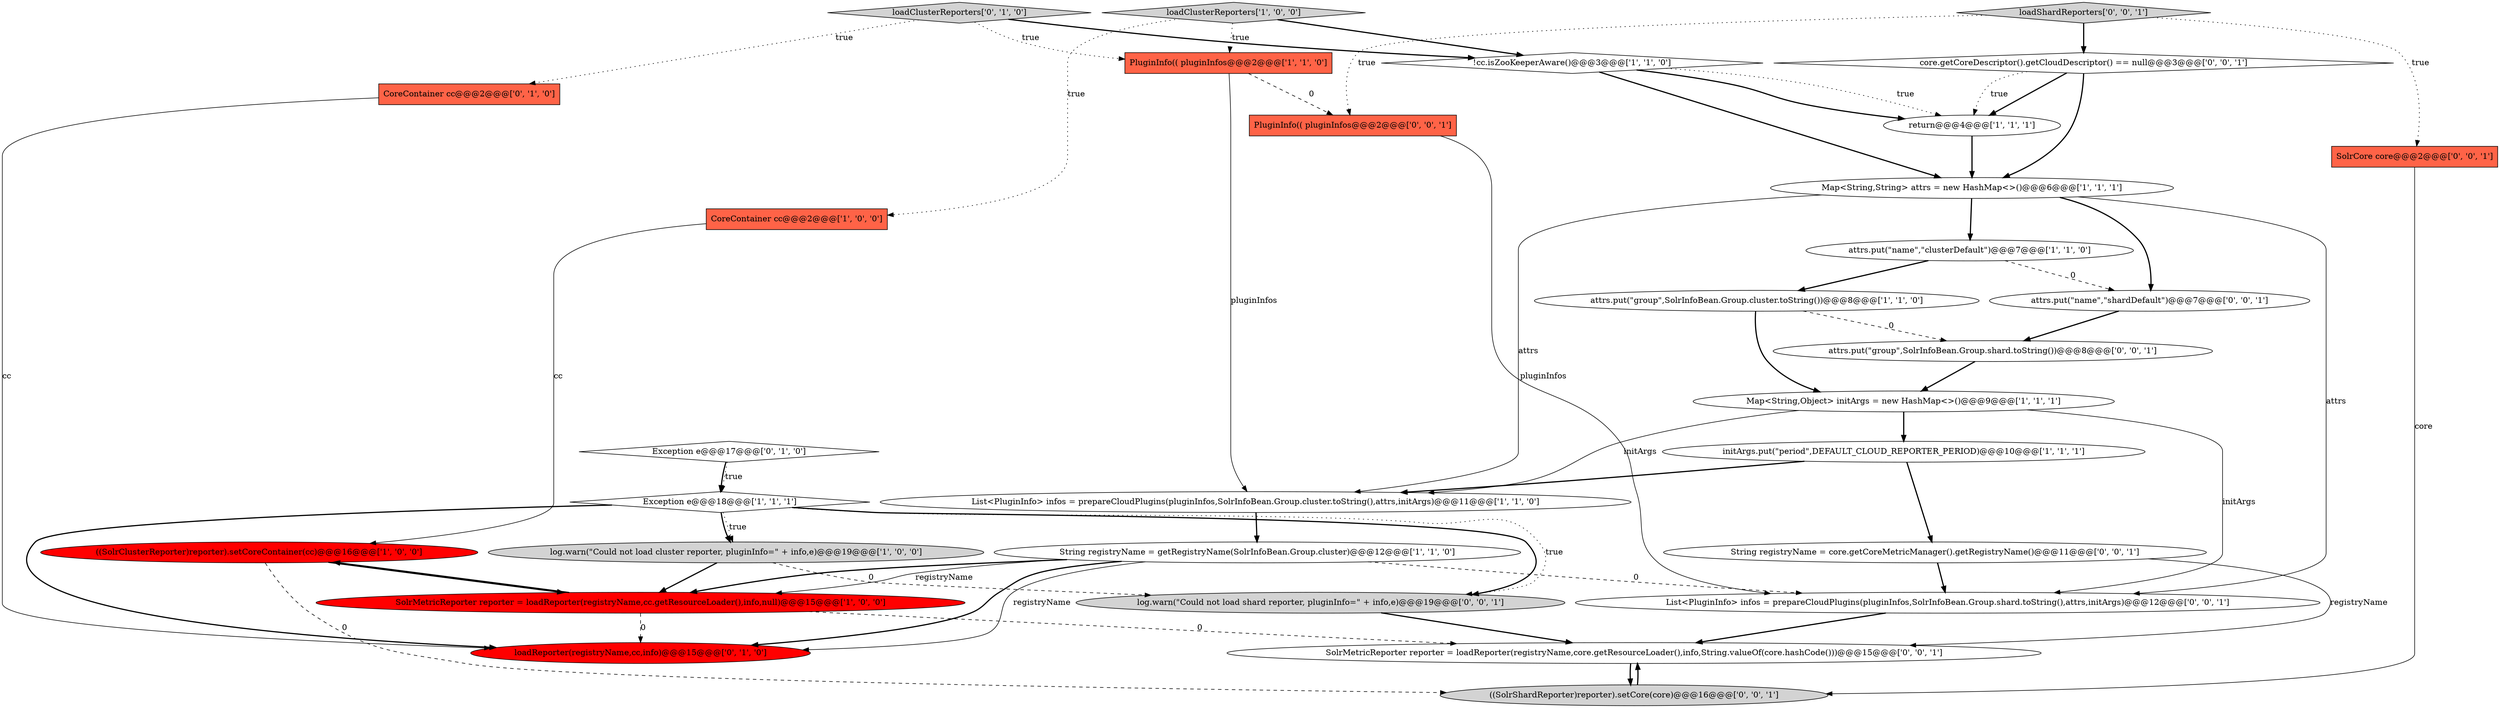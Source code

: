 digraph {
21 [style = filled, label = "List<PluginInfo> infos = prepareCloudPlugins(pluginInfos,SolrInfoBean.Group.shard.toString(),attrs,initArgs)@@@12@@@['0', '0', '1']", fillcolor = white, shape = ellipse image = "AAA0AAABBB3BBB"];
8 [style = filled, label = "Map<String,String> attrs = new HashMap<>()@@@6@@@['1', '1', '1']", fillcolor = white, shape = ellipse image = "AAA0AAABBB1BBB"];
13 [style = filled, label = "((SolrClusterReporter)reporter).setCoreContainer(cc)@@@16@@@['1', '0', '0']", fillcolor = red, shape = ellipse image = "AAA1AAABBB1BBB"];
22 [style = filled, label = "((SolrShardReporter)reporter).setCore(core)@@@16@@@['0', '0', '1']", fillcolor = lightgray, shape = ellipse image = "AAA0AAABBB3BBB"];
23 [style = filled, label = "loadShardReporters['0', '0', '1']", fillcolor = lightgray, shape = diamond image = "AAA0AAABBB3BBB"];
25 [style = filled, label = "String registryName = core.getCoreMetricManager().getRegistryName()@@@11@@@['0', '0', '1']", fillcolor = white, shape = ellipse image = "AAA0AAABBB3BBB"];
27 [style = filled, label = "SolrCore core@@@2@@@['0', '0', '1']", fillcolor = tomato, shape = box image = "AAA0AAABBB3BBB"];
17 [style = filled, label = "loadReporter(registryName,cc,info)@@@15@@@['0', '1', '0']", fillcolor = red, shape = ellipse image = "AAA1AAABBB2BBB"];
0 [style = filled, label = "initArgs.put(\"period\",DEFAULT_CLOUD_REPORTER_PERIOD)@@@10@@@['1', '1', '1']", fillcolor = white, shape = ellipse image = "AAA0AAABBB1BBB"];
10 [style = filled, label = "CoreContainer cc@@@2@@@['1', '0', '0']", fillcolor = tomato, shape = box image = "AAA0AAABBB1BBB"];
12 [style = filled, label = "PluginInfo(( pluginInfos@@@2@@@['1', '1', '0']", fillcolor = tomato, shape = box image = "AAA0AAABBB1BBB"];
19 [style = filled, label = "CoreContainer cc@@@2@@@['0', '1', '0']", fillcolor = tomato, shape = box image = "AAA0AAABBB2BBB"];
16 [style = filled, label = "loadClusterReporters['0', '1', '0']", fillcolor = lightgray, shape = diamond image = "AAA0AAABBB2BBB"];
28 [style = filled, label = "SolrMetricReporter reporter = loadReporter(registryName,core.getResourceLoader(),info,String.valueOf(core.hashCode()))@@@15@@@['0', '0', '1']", fillcolor = white, shape = ellipse image = "AAA0AAABBB3BBB"];
2 [style = filled, label = "List<PluginInfo> infos = prepareCloudPlugins(pluginInfos,SolrInfoBean.Group.cluster.toString(),attrs,initArgs)@@@11@@@['1', '1', '0']", fillcolor = white, shape = ellipse image = "AAA0AAABBB1BBB"];
6 [style = filled, label = "return@@@4@@@['1', '1', '1']", fillcolor = white, shape = ellipse image = "AAA0AAABBB1BBB"];
3 [style = filled, label = "log.warn(\"Could not load cluster reporter, pluginInfo=\" + info,e)@@@19@@@['1', '0', '0']", fillcolor = lightgray, shape = ellipse image = "AAA0AAABBB1BBB"];
9 [style = filled, label = "loadClusterReporters['1', '0', '0']", fillcolor = lightgray, shape = diamond image = "AAA0AAABBB1BBB"];
20 [style = filled, label = "attrs.put(\"group\",SolrInfoBean.Group.shard.toString())@@@8@@@['0', '0', '1']", fillcolor = white, shape = ellipse image = "AAA0AAABBB3BBB"];
11 [style = filled, label = "Map<String,Object> initArgs = new HashMap<>()@@@9@@@['1', '1', '1']", fillcolor = white, shape = ellipse image = "AAA0AAABBB1BBB"];
30 [style = filled, label = "PluginInfo(( pluginInfos@@@2@@@['0', '0', '1']", fillcolor = tomato, shape = box image = "AAA0AAABBB3BBB"];
18 [style = filled, label = "Exception e@@@17@@@['0', '1', '0']", fillcolor = white, shape = diamond image = "AAA0AAABBB2BBB"];
24 [style = filled, label = "attrs.put(\"name\",\"shardDefault\")@@@7@@@['0', '0', '1']", fillcolor = white, shape = ellipse image = "AAA0AAABBB3BBB"];
5 [style = filled, label = "String registryName = getRegistryName(SolrInfoBean.Group.cluster)@@@12@@@['1', '1', '0']", fillcolor = white, shape = ellipse image = "AAA0AAABBB1BBB"];
14 [style = filled, label = "Exception e@@@18@@@['1', '1', '1']", fillcolor = white, shape = diamond image = "AAA0AAABBB1BBB"];
7 [style = filled, label = "!cc.isZooKeeperAware()@@@3@@@['1', '1', '0']", fillcolor = white, shape = diamond image = "AAA0AAABBB1BBB"];
26 [style = filled, label = "core.getCoreDescriptor().getCloudDescriptor() == null@@@3@@@['0', '0', '1']", fillcolor = white, shape = diamond image = "AAA0AAABBB3BBB"];
29 [style = filled, label = "log.warn(\"Could not load shard reporter, pluginInfo=\" + info,e)@@@19@@@['0', '0', '1']", fillcolor = lightgray, shape = ellipse image = "AAA0AAABBB3BBB"];
4 [style = filled, label = "attrs.put(\"group\",SolrInfoBean.Group.cluster.toString())@@@8@@@['1', '1', '0']", fillcolor = white, shape = ellipse image = "AAA0AAABBB1BBB"];
1 [style = filled, label = "attrs.put(\"name\",\"clusterDefault\")@@@7@@@['1', '1', '0']", fillcolor = white, shape = ellipse image = "AAA0AAABBB1BBB"];
15 [style = filled, label = "SolrMetricReporter reporter = loadReporter(registryName,cc.getResourceLoader(),info,null)@@@15@@@['1', '0', '0']", fillcolor = red, shape = ellipse image = "AAA1AAABBB1BBB"];
3->29 [style = dashed, label="0"];
16->19 [style = dotted, label="true"];
14->3 [style = bold, label=""];
7->6 [style = dotted, label="true"];
1->4 [style = bold, label=""];
9->12 [style = dotted, label="true"];
15->13 [style = bold, label=""];
16->12 [style = dotted, label="true"];
15->28 [style = dashed, label="0"];
0->2 [style = bold, label=""];
27->22 [style = solid, label="core"];
16->7 [style = bold, label=""];
23->26 [style = bold, label=""];
23->30 [style = dotted, label="true"];
5->15 [style = bold, label=""];
14->17 [style = bold, label=""];
26->8 [style = bold, label=""];
3->15 [style = bold, label=""];
5->17 [style = solid, label="registryName"];
22->28 [style = bold, label=""];
12->30 [style = dashed, label="0"];
9->7 [style = bold, label=""];
7->8 [style = bold, label=""];
5->17 [style = bold, label=""];
26->6 [style = bold, label=""];
18->14 [style = dotted, label="true"];
10->13 [style = solid, label="cc"];
21->28 [style = bold, label=""];
11->2 [style = solid, label="initArgs"];
24->20 [style = bold, label=""];
29->28 [style = bold, label=""];
8->1 [style = bold, label=""];
11->0 [style = bold, label=""];
30->21 [style = solid, label="pluginInfos"];
8->21 [style = solid, label="attrs"];
12->2 [style = solid, label="pluginInfos"];
0->25 [style = bold, label=""];
1->24 [style = dashed, label="0"];
4->20 [style = dashed, label="0"];
7->6 [style = bold, label=""];
5->15 [style = solid, label="registryName"];
23->27 [style = dotted, label="true"];
11->21 [style = solid, label="initArgs"];
6->8 [style = bold, label=""];
14->3 [style = dotted, label="true"];
14->29 [style = bold, label=""];
14->29 [style = dotted, label="true"];
15->17 [style = dashed, label="0"];
5->21 [style = dashed, label="0"];
26->6 [style = dotted, label="true"];
13->15 [style = bold, label=""];
25->28 [style = solid, label="registryName"];
8->2 [style = solid, label="attrs"];
4->11 [style = bold, label=""];
9->10 [style = dotted, label="true"];
13->22 [style = dashed, label="0"];
18->14 [style = bold, label=""];
28->22 [style = bold, label=""];
19->17 [style = solid, label="cc"];
25->21 [style = bold, label=""];
2->5 [style = bold, label=""];
20->11 [style = bold, label=""];
8->24 [style = bold, label=""];
}
